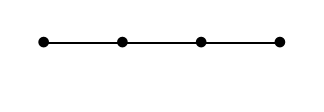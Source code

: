 \begin{tikzpicture}[->,>=latex,node distance=1em,semithick]

\node (a) at (0,0) {$\bullet$};
\node (b) at (1,0) {$\bullet$};
\node (c) at (2,0) {$\bullet$};
\node (d) at (3,0) {$\bullet$};

\node at (0.5,-0.4) {};


\path [draw,-]
    (a.center) -- (b.center)
    (b.center) -- (c.center)
    (c.center) -- (d.center)
;


\end{tikzpicture}
